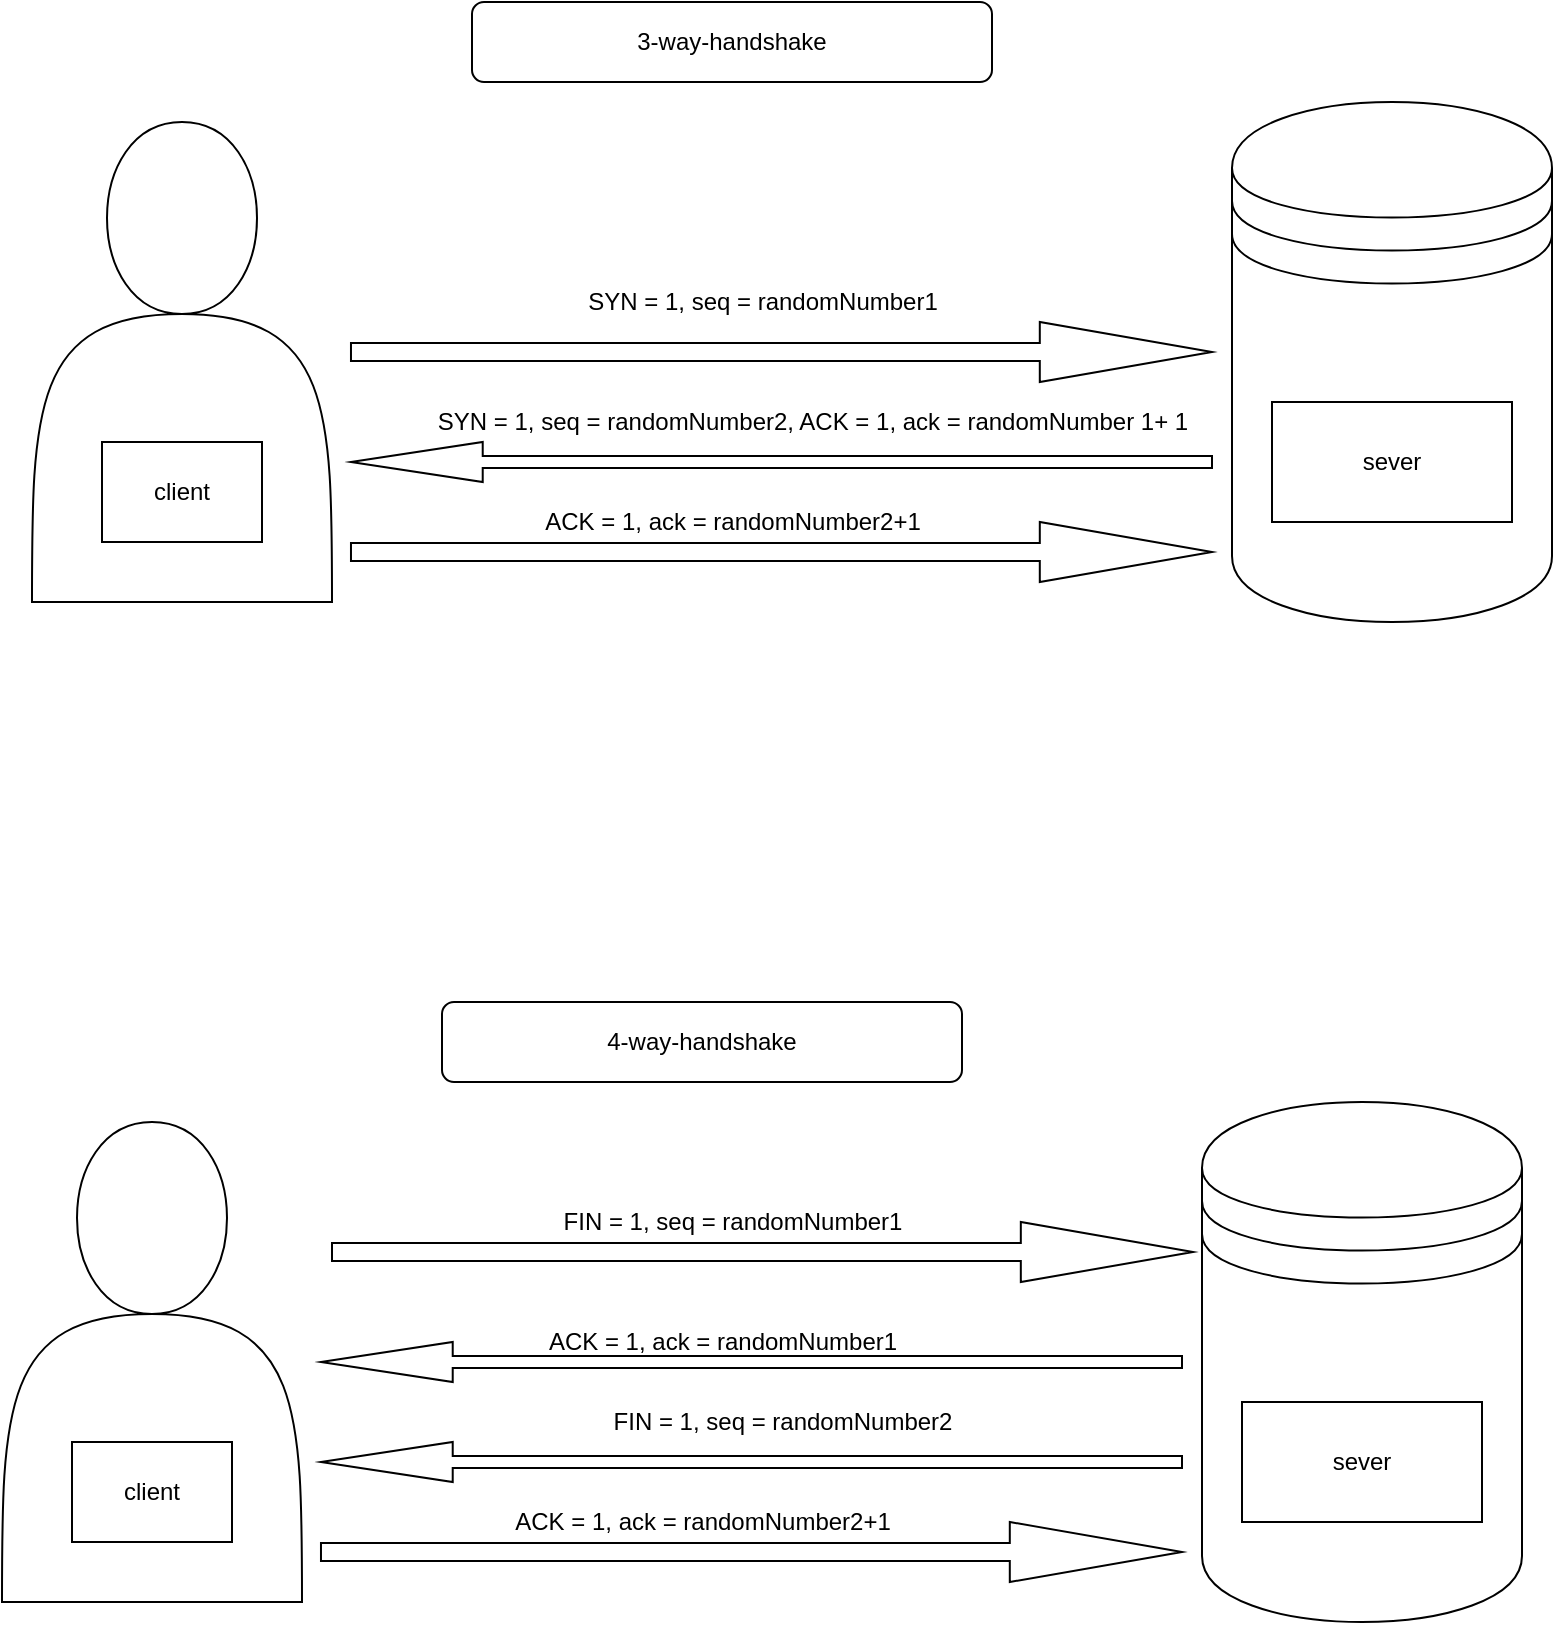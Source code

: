 <mxfile version="14.3.1" type="github">
  <diagram id="gkyQEmJ9N90zr5tlYp9-" name="Page-1">
    <mxGraphModel dx="1307" dy="1185" grid="1" gridSize="10" guides="1" tooltips="1" connect="1" arrows="1" fold="1" page="1" pageScale="1" pageWidth="850" pageHeight="1100" math="0" shadow="0">
      <root>
        <mxCell id="0" />
        <mxCell id="1" parent="0" />
        <mxCell id="Ty_LLk3me88ALmOE0akq-2" value="" style="shape=actor;whiteSpace=wrap;html=1;" vertex="1" parent="1">
          <mxGeometry x="60" y="80" width="150" height="240" as="geometry" />
        </mxCell>
        <mxCell id="Ty_LLk3me88ALmOE0akq-3" value="client" style="rounded=0;whiteSpace=wrap;html=1;strokeColor=#000000;" vertex="1" parent="1">
          <mxGeometry x="95" y="240" width="80" height="50" as="geometry" />
        </mxCell>
        <mxCell id="Ty_LLk3me88ALmOE0akq-4" value="" style="shape=datastore;whiteSpace=wrap;html=1;strokeColor=#000000;" vertex="1" parent="1">
          <mxGeometry x="660" y="70" width="160" height="260" as="geometry" />
        </mxCell>
        <mxCell id="Ty_LLk3me88ALmOE0akq-5" value="sever" style="rounded=0;whiteSpace=wrap;html=1;strokeColor=#000000;" vertex="1" parent="1">
          <mxGeometry x="680" y="220" width="120" height="60" as="geometry" />
        </mxCell>
        <mxCell id="Ty_LLk3me88ALmOE0akq-6" value="" style="shape=singleArrow;whiteSpace=wrap;html=1;strokeColor=#000000;rotation=0;" vertex="1" parent="1">
          <mxGeometry x="219.49" y="180" width="430.51" height="30" as="geometry" />
        </mxCell>
        <mxCell id="Ty_LLk3me88ALmOE0akq-7" value="SYN = 1, seq = randomNumber1" style="text;html=1;align=center;verticalAlign=middle;resizable=0;points=[];autosize=1;rotation=0;" vertex="1" parent="1">
          <mxGeometry x="330" y="160" width="190" height="20" as="geometry" />
        </mxCell>
        <mxCell id="Ty_LLk3me88ALmOE0akq-8" value="" style="shape=singleArrow;direction=west;whiteSpace=wrap;html=1;strokeColor=#000000;arrowWidth=0.3;arrowSize=0.153;" vertex="1" parent="1">
          <mxGeometry x="219.49" y="240" width="430.51" height="20" as="geometry" />
        </mxCell>
        <mxCell id="Ty_LLk3me88ALmOE0akq-9" value="SYN = 1, seq = randomNumber2, ACK = 1, ack = randomNumber 1+ 1" style="text;html=1;align=center;verticalAlign=middle;resizable=0;points=[];autosize=1;" vertex="1" parent="1">
          <mxGeometry x="255" y="220" width="390" height="20" as="geometry" />
        </mxCell>
        <mxCell id="Ty_LLk3me88ALmOE0akq-10" value="" style="shape=singleArrow;whiteSpace=wrap;html=1;strokeColor=#000000;rotation=0;" vertex="1" parent="1">
          <mxGeometry x="219.49" y="280" width="430.51" height="30" as="geometry" />
        </mxCell>
        <mxCell id="Ty_LLk3me88ALmOE0akq-12" value="3-way-handshake" style="rounded=1;whiteSpace=wrap;html=1;strokeColor=#000000;" vertex="1" parent="1">
          <mxGeometry x="280" y="20" width="260" height="40" as="geometry" />
        </mxCell>
        <mxCell id="Ty_LLk3me88ALmOE0akq-13" value="ACK = 1, ack = randomNumber2+1" style="text;html=1;align=center;verticalAlign=middle;resizable=0;points=[];autosize=1;rotation=0;" vertex="1" parent="1">
          <mxGeometry x="310" y="270" width="200" height="20" as="geometry" />
        </mxCell>
        <mxCell id="Ty_LLk3me88ALmOE0akq-36" value="" style="shape=actor;whiteSpace=wrap;html=1;" vertex="1" parent="1">
          <mxGeometry x="45" y="580" width="150" height="240" as="geometry" />
        </mxCell>
        <mxCell id="Ty_LLk3me88ALmOE0akq-37" value="client" style="rounded=0;whiteSpace=wrap;html=1;strokeColor=#000000;" vertex="1" parent="1">
          <mxGeometry x="80" y="740" width="80" height="50" as="geometry" />
        </mxCell>
        <mxCell id="Ty_LLk3me88ALmOE0akq-38" value="" style="shape=datastore;whiteSpace=wrap;html=1;strokeColor=#000000;" vertex="1" parent="1">
          <mxGeometry x="645" y="570" width="160" height="260" as="geometry" />
        </mxCell>
        <mxCell id="Ty_LLk3me88ALmOE0akq-39" value="sever" style="rounded=0;whiteSpace=wrap;html=1;strokeColor=#000000;" vertex="1" parent="1">
          <mxGeometry x="665" y="720" width="120" height="60" as="geometry" />
        </mxCell>
        <mxCell id="Ty_LLk3me88ALmOE0akq-40" value="" style="shape=singleArrow;whiteSpace=wrap;html=1;strokeColor=#000000;rotation=0;" vertex="1" parent="1">
          <mxGeometry x="210" y="630" width="430.51" height="30" as="geometry" />
        </mxCell>
        <mxCell id="Ty_LLk3me88ALmOE0akq-41" value="FIN = 1, seq = randomNumber1" style="text;html=1;align=center;verticalAlign=middle;resizable=0;points=[];autosize=1;rotation=0;" vertex="1" parent="1">
          <mxGeometry x="320" y="620" width="180" height="20" as="geometry" />
        </mxCell>
        <mxCell id="Ty_LLk3me88ALmOE0akq-42" value="" style="shape=singleArrow;direction=west;whiteSpace=wrap;html=1;strokeColor=#000000;arrowWidth=0.3;arrowSize=0.153;" vertex="1" parent="1">
          <mxGeometry x="204.49" y="740" width="430.51" height="20" as="geometry" />
        </mxCell>
        <mxCell id="Ty_LLk3me88ALmOE0akq-43" value="FIN = 1, seq = randomNumber2" style="text;html=1;align=center;verticalAlign=middle;resizable=0;points=[];autosize=1;" vertex="1" parent="1">
          <mxGeometry x="345" y="720" width="180" height="20" as="geometry" />
        </mxCell>
        <mxCell id="Ty_LLk3me88ALmOE0akq-44" value="" style="shape=singleArrow;whiteSpace=wrap;html=1;strokeColor=#000000;rotation=0;" vertex="1" parent="1">
          <mxGeometry x="204.49" y="780" width="430.51" height="30" as="geometry" />
        </mxCell>
        <mxCell id="Ty_LLk3me88ALmOE0akq-45" value="4-way-handshake" style="rounded=1;whiteSpace=wrap;html=1;strokeColor=#000000;" vertex="1" parent="1">
          <mxGeometry x="265" y="520" width="260" height="40" as="geometry" />
        </mxCell>
        <mxCell id="Ty_LLk3me88ALmOE0akq-46" value="ACK = 1, ack = randomNumber2+1" style="text;html=1;align=center;verticalAlign=middle;resizable=0;points=[];autosize=1;rotation=0;" vertex="1" parent="1">
          <mxGeometry x="295" y="770" width="200" height="20" as="geometry" />
        </mxCell>
        <mxCell id="Ty_LLk3me88ALmOE0akq-47" value="" style="shape=singleArrow;direction=west;whiteSpace=wrap;html=1;strokeColor=#000000;arrowWidth=0.3;arrowSize=0.153;" vertex="1" parent="1">
          <mxGeometry x="204.49" y="690" width="430.51" height="20" as="geometry" />
        </mxCell>
        <mxCell id="Ty_LLk3me88ALmOE0akq-48" value="ACK = 1, ack = randomNumber1" style="text;html=1;align=center;verticalAlign=middle;resizable=0;points=[];autosize=1;rotation=0;" vertex="1" parent="1">
          <mxGeometry x="310" y="680" width="190" height="20" as="geometry" />
        </mxCell>
      </root>
    </mxGraphModel>
  </diagram>
</mxfile>

